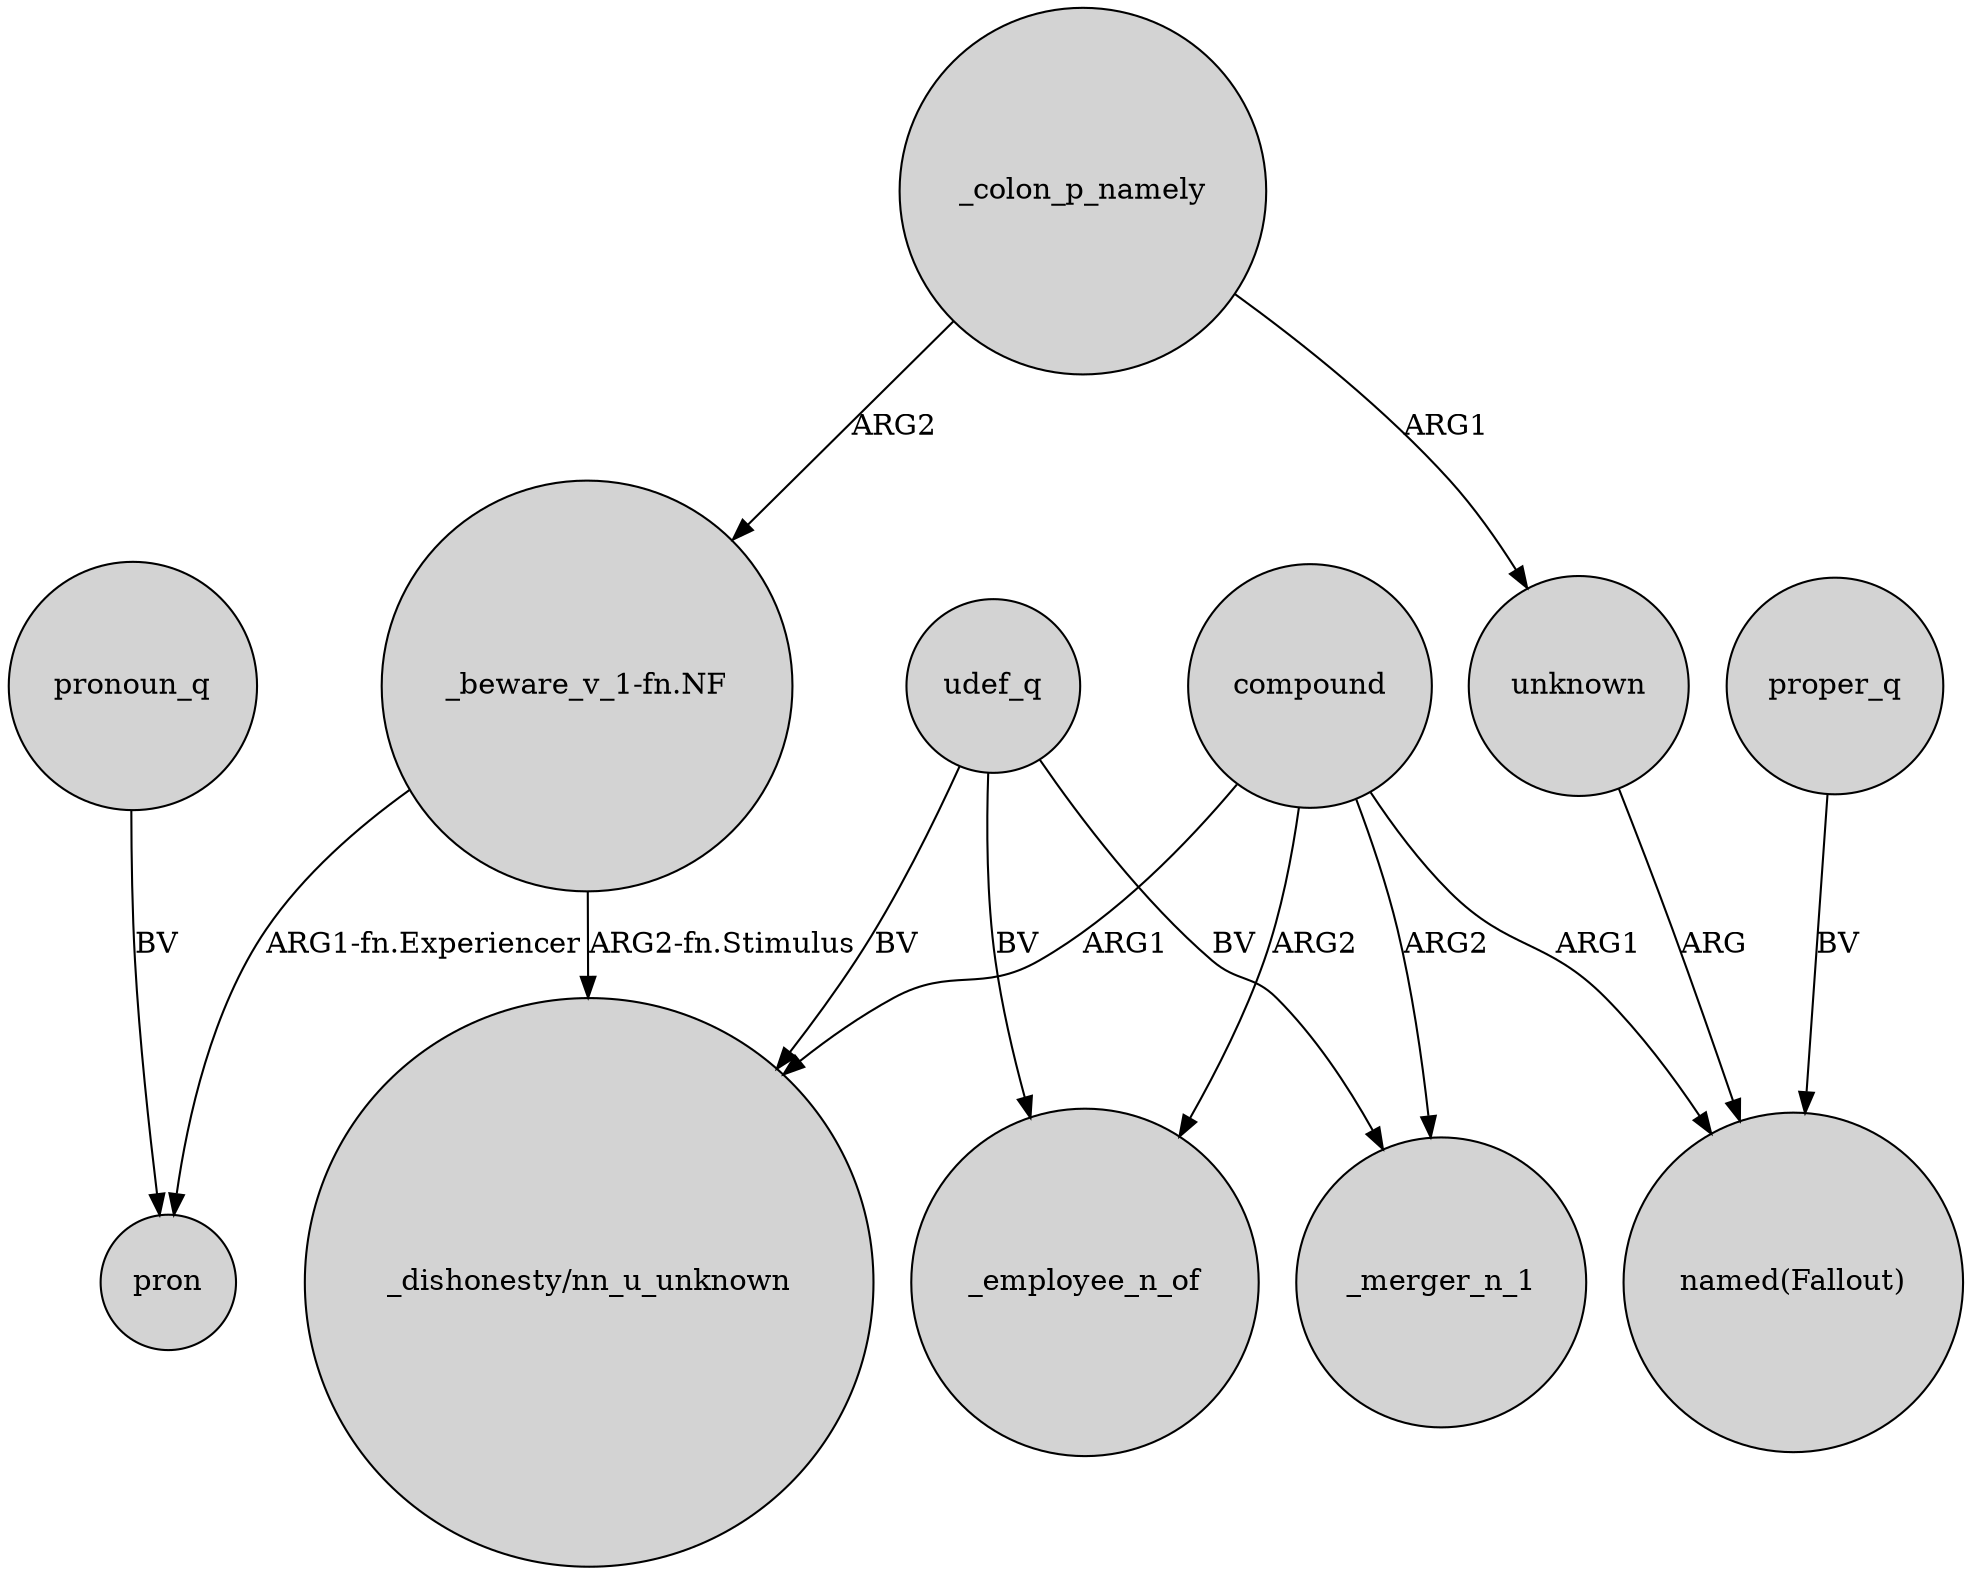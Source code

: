 digraph {
	node [shape=circle style=filled]
	_colon_p_namely -> "_beware_v_1-fn.NF" [label=ARG2]
	_colon_p_namely -> unknown [label=ARG1]
	udef_q -> "_dishonesty/nn_u_unknown" [label=BV]
	"_beware_v_1-fn.NF" -> "_dishonesty/nn_u_unknown" [label="ARG2-fn.Stimulus"]
	"_beware_v_1-fn.NF" -> pron [label="ARG1-fn.Experiencer"]
	pronoun_q -> pron [label=BV]
	udef_q -> _employee_n_of [label=BV]
	compound -> _employee_n_of [label=ARG2]
	proper_q -> "named(Fallout)" [label=BV]
	udef_q -> _merger_n_1 [label=BV]
	unknown -> "named(Fallout)" [label=ARG]
	compound -> "_dishonesty/nn_u_unknown" [label=ARG1]
	compound -> "named(Fallout)" [label=ARG1]
	compound -> _merger_n_1 [label=ARG2]
}
